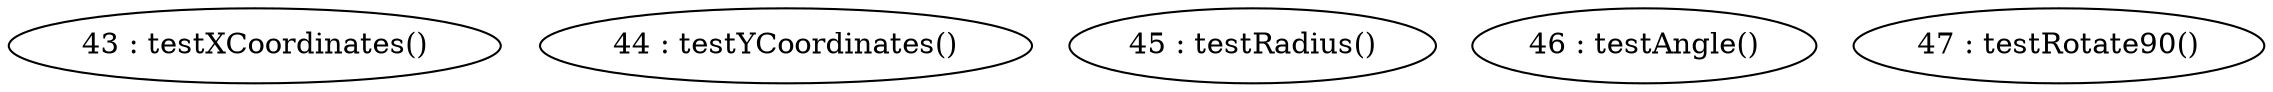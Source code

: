 digraph G {
"43 : testXCoordinates()"
"44 : testYCoordinates()"
"45 : testRadius()"
"46 : testAngle()"
"47 : testRotate90()"
}